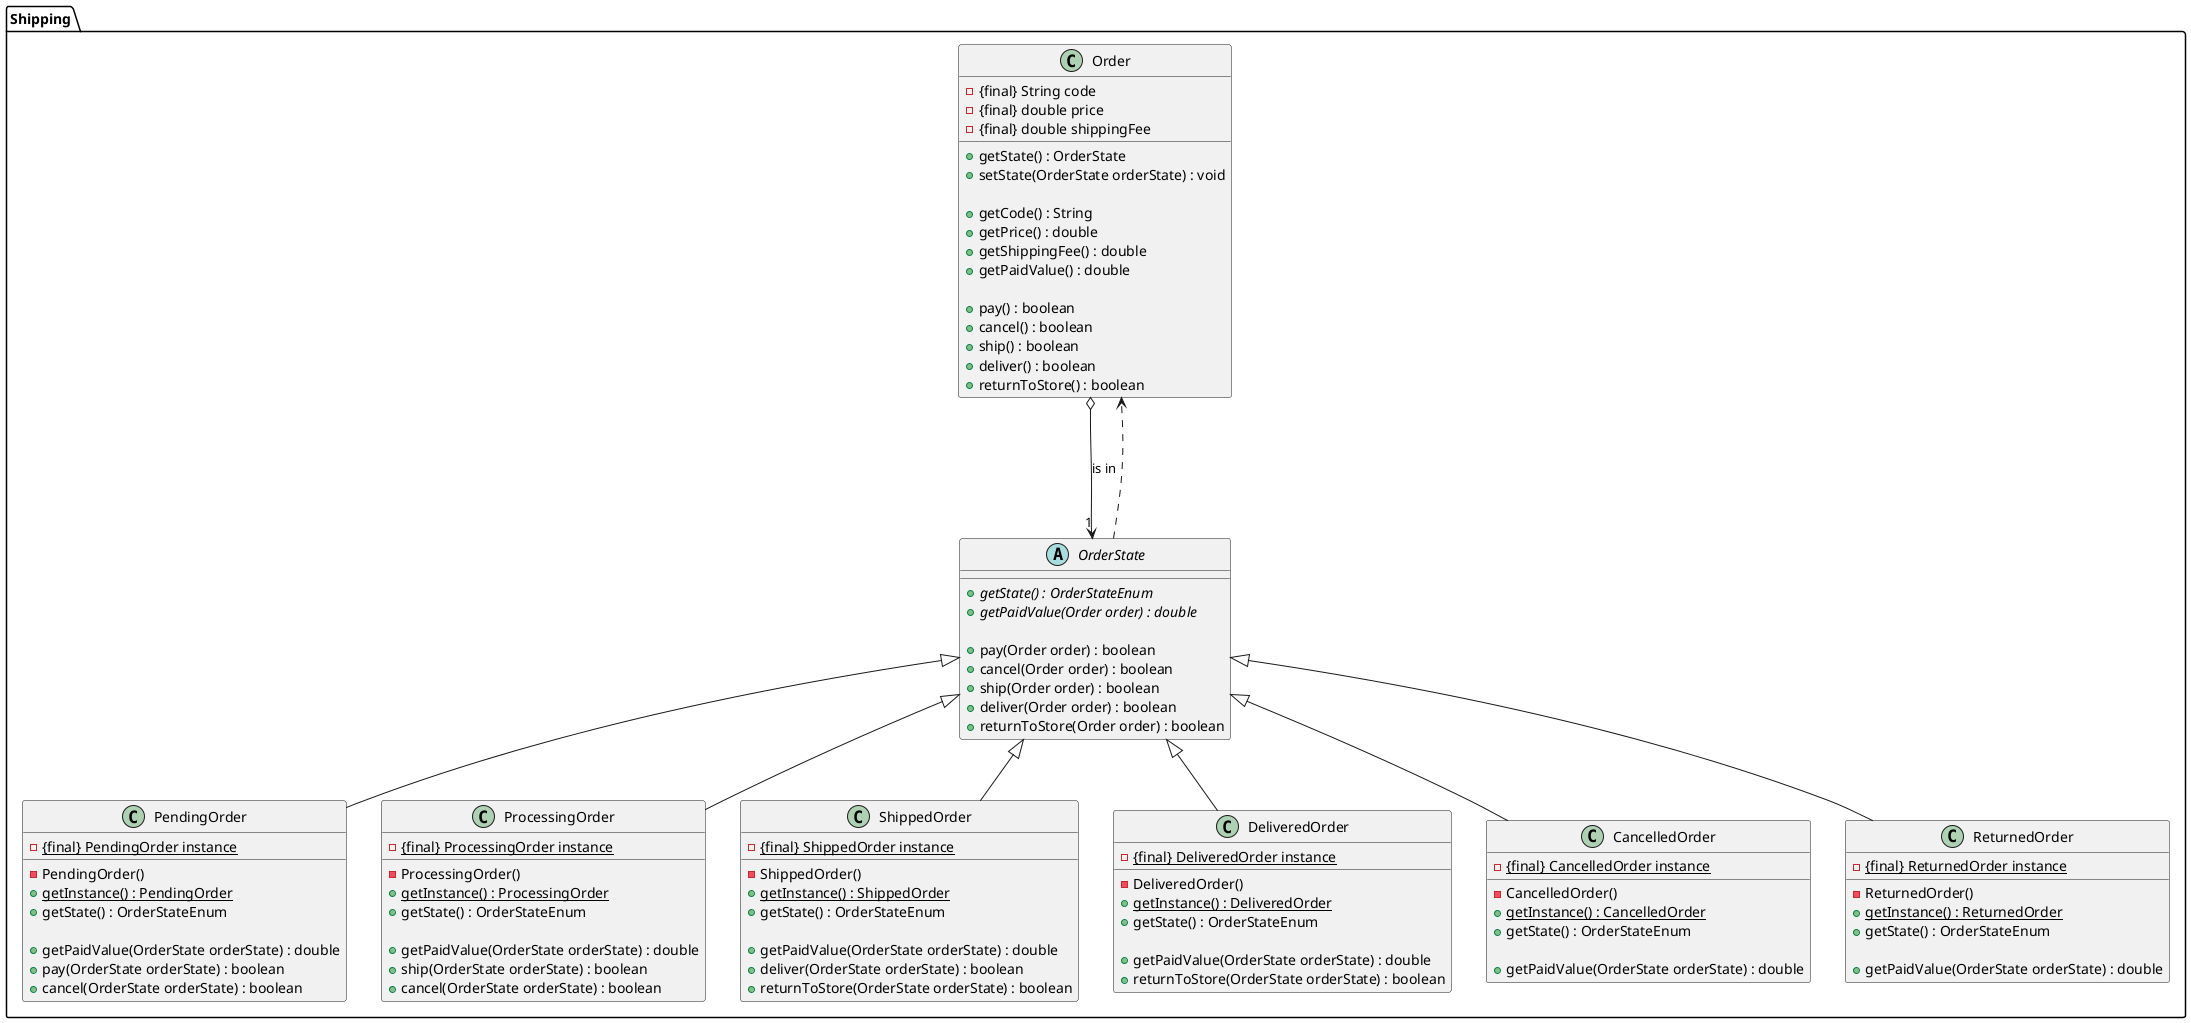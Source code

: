 @startuml
'https://plantuml.com/class-diagram

'left to right direction

package shipping_package as "Shipping" {

class Order {
    - {final} String code
    - {final} double price
    - {final} double shippingFee

    + getState() : OrderState
    + setState(OrderState orderState) : void

    + getCode() : String
    + getPrice() : double
    + getShippingFee() : double
    + getPaidValue() : double

    + pay() : boolean
    + cancel() : boolean
    + ship() : boolean
    + deliver() : boolean
    + returnToStore() : boolean
}

Order o--> "1" OrderState : "is in"

abstract class OrderState {
    + {abstract} getState() : OrderStateEnum
    + {abstract} getPaidValue(Order order) : double

    + pay(Order order) : boolean
    + cancel(Order order) : boolean
    + ship(Order order) : boolean
    + deliver(Order order) : boolean
    + returnToStore(Order order) : boolean
}

OrderState ...> Order

class PendingOrder extends OrderState {
    - {static} {final} PendingOrder instance

    - PendingOrder()
    + {static} getInstance() : PendingOrder
    + getState() : OrderStateEnum

    + getPaidValue(OrderState orderState) : double
    + pay(OrderState orderState) : boolean
    + cancel(OrderState orderState) : boolean
}

class ProcessingOrder extends OrderState {
    - {static} {final} ProcessingOrder instance

    - ProcessingOrder()
    + {static} getInstance() : ProcessingOrder
    + getState() : OrderStateEnum

    + getPaidValue(OrderState orderState) : double
    + ship(OrderState orderState) : boolean
    + cancel(OrderState orderState) : boolean
}

class ShippedOrder extends OrderState {
    - {static} {final} ShippedOrder instance

    - ShippedOrder()
    + {static} getInstance() : ShippedOrder
    + getState() : OrderStateEnum

    + getPaidValue(OrderState orderState) : double
    + deliver(OrderState orderState) : boolean
    + returnToStore(OrderState orderState) : boolean
}

class DeliveredOrder extends OrderState {
    - {static} {final} DeliveredOrder instance

    - DeliveredOrder()
    + {static} getInstance() : DeliveredOrder
    + getState() : OrderStateEnum

    + getPaidValue(OrderState orderState) : double
    + returnToStore(OrderState orderState) : boolean
}

class CancelledOrder extends OrderState {
    - {static} {final} CancelledOrder instance

    - CancelledOrder()
    + {static} getInstance() : CancelledOrder
    + getState() : OrderStateEnum

    + getPaidValue(OrderState orderState) : double
}

class ReturnedOrder extends OrderState {
    - {static} {final} ReturnedOrder instance

    - ReturnedOrder()
    + {static} getInstance() : ReturnedOrder
    + getState() : OrderStateEnum

    + getPaidValue(OrderState orderState) : double
}

}

@enduml